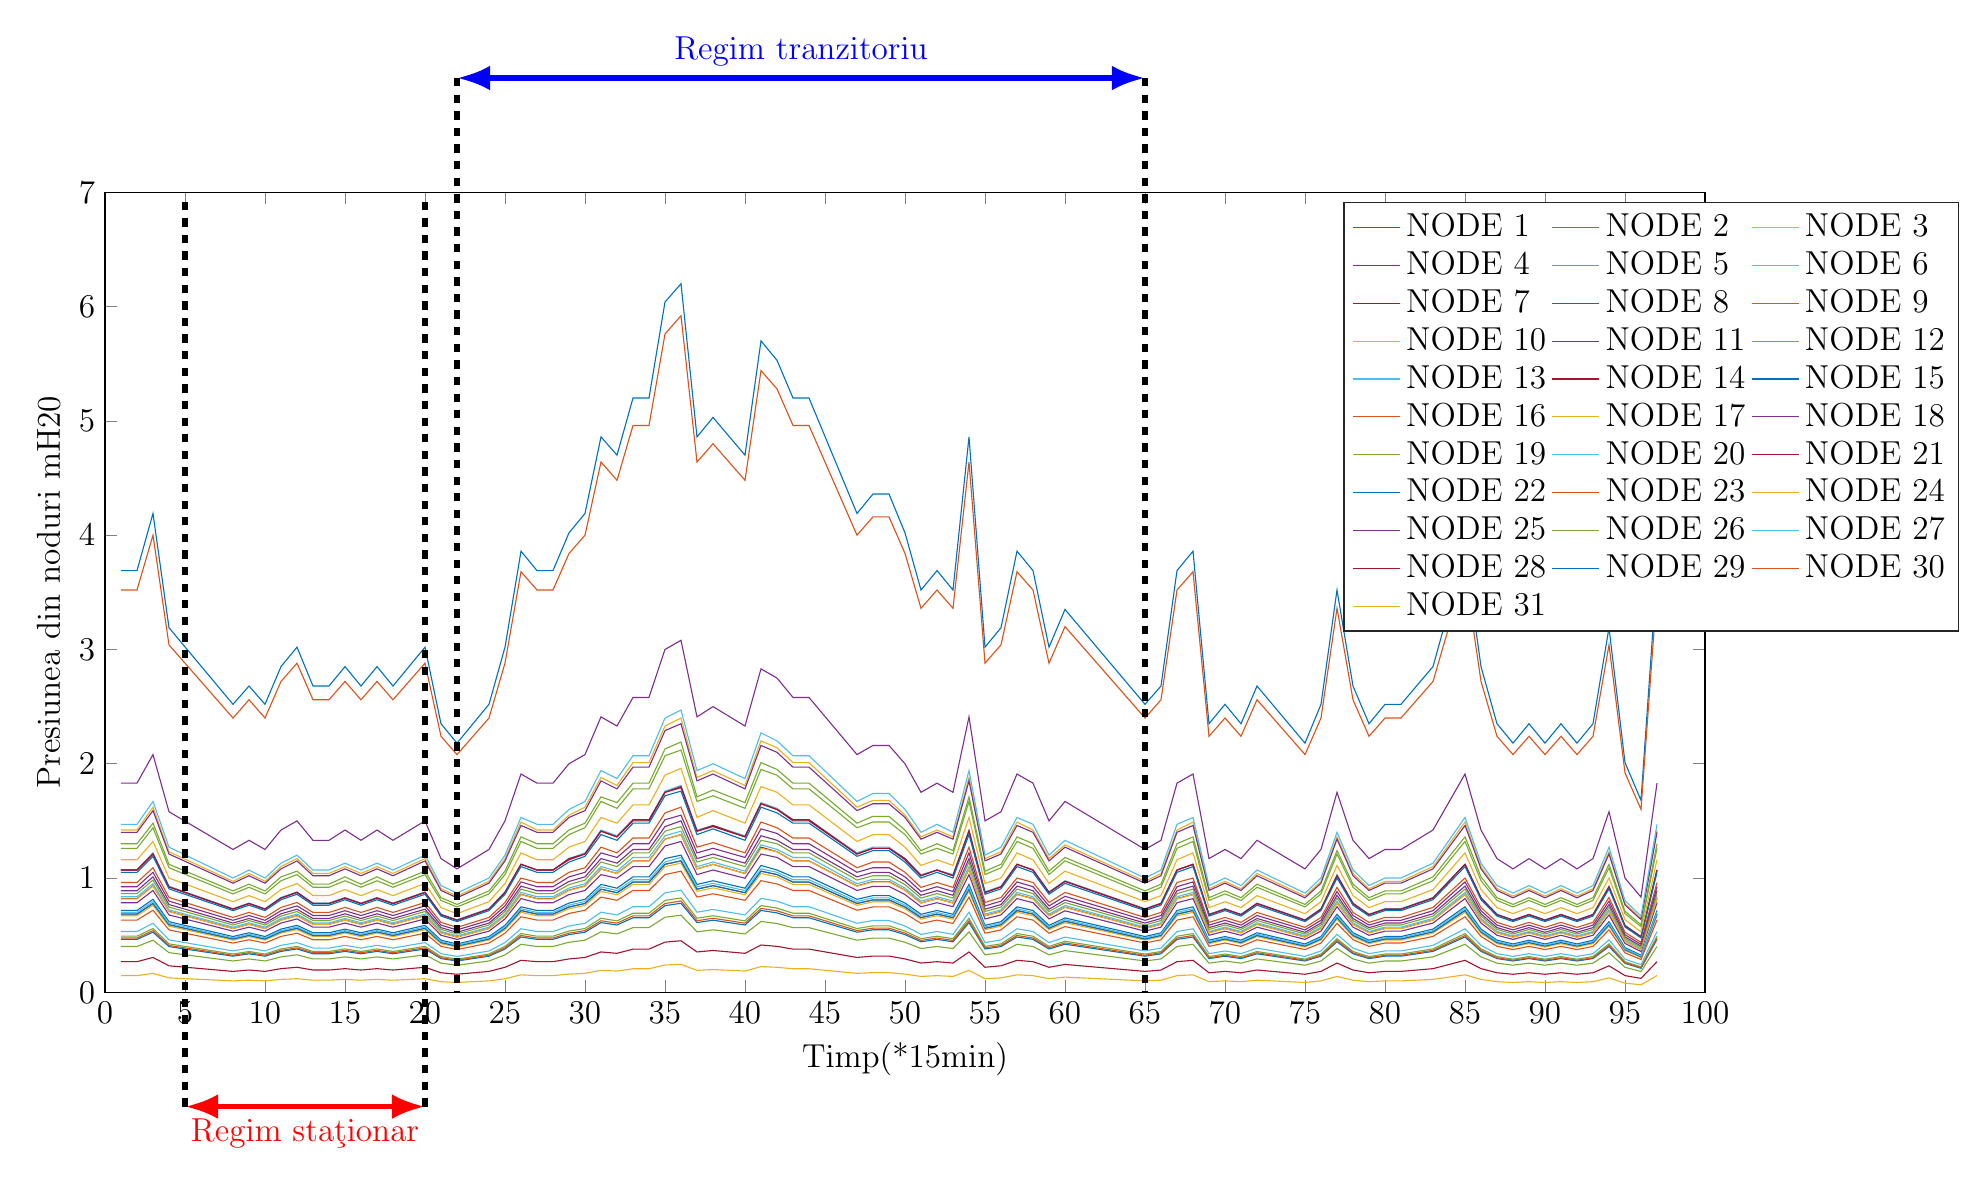  % This file was created by matlab2tikz.
%
%The latest updates can be retrieved from
%  http://www.mathworks.com/matlabcentral/fileexchange/22022-matlab2tikz-matlab2tikz
%where you can also make suggestions and rate matlab2tikz.
%
\definecolor{mycolor1}{rgb}{0.0,0.447,0.741}%
\definecolor{mycolor2}{rgb}{0.85,0.325,0.098}%
\definecolor{mycolor3}{rgb}{0.929,0.694,0.125}%
\definecolor{mycolor4}{rgb}{0.494,0.184,0.556}%
\definecolor{mycolor5}{rgb}{0.466,0.674,0.188}%
\definecolor{mycolor6}{rgb}{0.301,0.745,0.933}%
\definecolor{mycolor7}{rgb}{0.635,0.078,0.184}%
%

\begin{axis}[%
width=8in,
height=4in,
at={(1.85in,0.746in)},
scale only axis,
xmin=0,
xmax=100,
xlabel style={font=\large},
xlabel={Timp(*15min)},
xtick style={font=\large},
ymin=0,
ymax=7,
ylabel style={font=\large},
ylabel={Presiunea din noduri mH20},
ytick style={font=\large},
% xtick = {0,0.25,...,100},
% xticklabel style={/pgf/number format/.cd,frac,frac TeX=\frac,frac denom=4},
axis background/.style={fill=white},
title style={font=\bfseries},
legend style={at={(0.774,0.451)}, anchor=south west, legend cell align=left, align=left, draw=white!15!black},
legend columns = 3,
font = \large,
clip = false
]
\addplot [color=mycolor1]
  table[row sep=crcr]{%
1	3.69\\
2	3.69\\
3	4.19\\
4	3.19\\
8	2.52\\
9	2.68\\
10	2.52\\
11	2.85\\
12	3.02\\
13	2.68\\
14	2.68\\
15	2.85\\
16	2.68\\
17	2.85\\
18	2.68\\
20	3.02\\
21	2.35\\
22	2.18\\
24	2.52\\
25	3.02\\
26	3.86\\
27	3.69\\
28	3.69\\
29	4.02\\
30	4.19\\
31	4.86\\
32	4.7\\
33	5.2\\
34	5.2\\
35	6.04\\
36	6.2\\
37	4.86\\
38	5.03\\
40	4.7\\
41	5.7\\
42	5.53\\
43	5.2\\
44	5.2\\
47	4.19\\
48	4.36\\
49	4.36\\
50	4.02\\
51	3.52\\
52	3.69\\
53	3.52\\
54	4.86\\
55	3.02\\
56	3.19\\
57	3.86\\
58	3.69\\
59	3.02\\
60	3.35\\
65	2.52\\
66	2.68\\
67	3.69\\
68	3.86\\
69	2.35\\
70	2.52\\
71	2.35\\
72	2.68\\
75	2.18\\
76	2.52\\
77	3.52\\
78	2.68\\
79	2.35\\
80	2.52\\
81	2.52\\
83	2.85\\
85	3.86\\
86	2.85\\
87	2.35\\
88	2.18\\
89	2.35\\
90	2.18\\
91	2.35\\
92	2.18\\
93	2.35\\
94	3.19\\
95	2.01\\
96	1.68\\
97	3.69\\
};
\addlegendentry{NODE 1}

\addplot [color=mycolor2]
  table[row sep=crcr]{%
1	3.52\\
2	3.52\\
3	4\\
4	3.04\\
8	2.4\\
9	2.56\\
10	2.4\\
11	2.72\\
12	2.88\\
13	2.56\\
14	2.56\\
15	2.72\\
16	2.56\\
17	2.72\\
18	2.56\\
20	2.88\\
21	2.24\\
22	2.08\\
24	2.4\\
25	2.88\\
26	3.68\\
27	3.52\\
28	3.52\\
29	3.84\\
30	4\\
31	4.64\\
32	4.48\\
33	4.96\\
34	4.96\\
35	5.76\\
36	5.92\\
37	4.64\\
38	4.8\\
40	4.48\\
41	5.44\\
42	5.28\\
43	4.96\\
44	4.96\\
47	4\\
48	4.16\\
49	4.16\\
50	3.84\\
51	3.36\\
52	3.52\\
53	3.36\\
54	4.64\\
55	2.88\\
56	3.04\\
57	3.68\\
58	3.52\\
59	2.88\\
60	3.2\\
65	2.4\\
66	2.56\\
67	3.52\\
68	3.68\\
69	2.24\\
70	2.4\\
71	2.24\\
72	2.56\\
75	2.08\\
76	2.4\\
77	3.36\\
78	2.56\\
79	2.24\\
80	2.4\\
81	2.4\\
83	2.72\\
85	3.68\\
86	2.72\\
87	2.24\\
88	2.08\\
89	2.24\\
90	2.08\\
91	2.24\\
92	2.08\\
93	2.24\\
94	3.04\\
95	1.92\\
96	1.6\\
97	3.52\\
};
\addlegendentry{NODE 2}

\addplot [color=mycolor3]
  table[row sep=crcr]{%
1	1.42\\
2	1.42\\
3	1.62\\
4	1.23\\
8	0.971\\
9	1.04\\
10	0.971\\
11	1.1\\
12	1.17\\
13	1.04\\
14	1.04\\
15	1.1\\
16	1.04\\
17	1.1\\
18	1.04\\
20	1.17\\
21	0.906\\
22	0.842\\
24	0.971\\
25	1.17\\
26	1.49\\
27	1.42\\
28	1.42\\
29	1.55\\
30	1.62\\
31	1.88\\
32	1.81\\
33	2.01\\
34	2.01\\
35	2.33\\
36	2.4\\
37	1.88\\
38	1.94\\
40	1.81\\
41	2.2\\
42	2.14\\
43	2.01\\
44	2.01\\
47	1.62\\
48	1.68\\
49	1.68\\
50	1.55\\
51	1.36\\
52	1.42\\
53	1.36\\
54	1.88\\
55	1.17\\
56	1.23\\
57	1.49\\
58	1.42\\
59	1.17\\
60	1.29\\
65	0.971\\
66	1.04\\
67	1.42\\
68	1.49\\
69	0.906\\
70	0.971\\
71	0.906\\
72	1.04\\
75	0.842\\
76	0.971\\
77	1.36\\
78	1.04\\
79	0.906\\
80	0.971\\
81	0.971\\
83	1.1\\
85	1.49\\
86	1.1\\
87	0.906\\
88	0.842\\
89	0.906\\
90	0.842\\
91	0.906\\
92	0.842\\
93	0.906\\
94	1.23\\
95	0.777\\
96	0.647\\
97	1.42\\
};
\addlegendentry{NODE 3}

\addplot [color=mycolor4]
  table[row sep=crcr]{%
1	1.4\\
2	1.4\\
3	1.59\\
4	1.21\\
8	0.955\\
9	1.02\\
10	0.955\\
11	1.08\\
12	1.15\\
13	1.02\\
14	1.02\\
15	1.08\\
16	1.02\\
17	1.08\\
18	1.02\\
20	1.15\\
21	0.891\\
22	0.827\\
24	0.955\\
25	1.15\\
26	1.46\\
27	1.4\\
28	1.4\\
29	1.53\\
30	1.59\\
31	1.85\\
32	1.78\\
33	1.97\\
34	1.97\\
35	2.29\\
36	2.35\\
37	1.85\\
38	1.91\\
40	1.78\\
41	2.16\\
42	2.1\\
43	1.97\\
44	1.97\\
47	1.59\\
48	1.65\\
49	1.65\\
50	1.53\\
51	1.34\\
52	1.4\\
53	1.34\\
54	1.85\\
55	1.15\\
56	1.21\\
57	1.46\\
58	1.4\\
59	1.15\\
60	1.27\\
65	0.955\\
66	1.02\\
67	1.4\\
68	1.46\\
69	0.891\\
70	0.955\\
71	0.891\\
72	1.02\\
75	0.827\\
76	0.955\\
77	1.34\\
78	1.02\\
79	0.891\\
80	0.955\\
81	0.955\\
83	1.08\\
85	1.46\\
86	1.08\\
87	0.891\\
88	0.827\\
89	0.891\\
90	0.827\\
91	0.891\\
92	0.827\\
93	0.891\\
94	1.21\\
95	0.764\\
96	0.636\\
97	1.4\\
};
\addlegendentry{NODE 4}

\addplot [color=mycolor5]
  table[row sep=crcr]{%
1	1.26\\
2	1.26\\
3	1.44\\
4	1.09\\
8	0.861\\
9	0.919\\
10	0.861\\
11	0.976\\
12	1.03\\
13	0.919\\
14	0.919\\
15	0.976\\
16	0.919\\
17	0.976\\
18	0.919\\
20	1.03\\
21	0.804\\
22	0.747\\
24	0.861\\
25	1.03\\
26	1.32\\
27	1.26\\
28	1.26\\
29	1.38\\
30	1.44\\
31	1.67\\
32	1.61\\
33	1.78\\
34	1.78\\
35	2.07\\
36	2.12\\
37	1.67\\
38	1.72\\
40	1.61\\
41	1.95\\
42	1.9\\
43	1.78\\
44	1.78\\
47	1.44\\
48	1.49\\
49	1.49\\
50	1.38\\
51	1.21\\
52	1.26\\
53	1.21\\
54	1.67\\
55	1.03\\
56	1.09\\
57	1.32\\
58	1.26\\
59	1.03\\
60	1.15\\
65	0.861\\
66	0.919\\
67	1.26\\
68	1.32\\
69	0.804\\
70	0.861\\
71	0.804\\
72	0.919\\
75	0.747\\
76	0.861\\
77	1.21\\
78	0.919\\
79	0.804\\
80	0.861\\
81	0.861\\
83	0.976\\
85	1.32\\
86	0.976\\
87	0.804\\
88	0.747\\
89	0.804\\
90	0.747\\
91	0.804\\
92	0.747\\
93	0.804\\
94	1.09\\
95	0.689\\
96	0.574\\
97	1.26\\
};
\addlegendentry{NODE 5}

\addplot [color=mycolor6]
  table[row sep=crcr]{%
1	1.07\\
2	1.07\\
3	1.22\\
4	0.928\\
8	0.732\\
9	0.781\\
10	0.732\\
11	0.83\\
12	0.879\\
13	0.781\\
14	0.781\\
15	0.83\\
16	0.781\\
17	0.83\\
18	0.781\\
20	0.879\\
21	0.683\\
22	0.635\\
24	0.732\\
25	0.879\\
26	1.12\\
27	1.07\\
28	1.07\\
29	1.17\\
30	1.22\\
31	1.42\\
32	1.37\\
33	1.51\\
34	1.51\\
35	1.76\\
36	1.81\\
37	1.42\\
38	1.46\\
40	1.37\\
41	1.66\\
42	1.61\\
43	1.51\\
44	1.51\\
47	1.22\\
48	1.27\\
49	1.27\\
50	1.17\\
51	1.03\\
52	1.07\\
53	1.03\\
54	1.42\\
55	0.879\\
56	0.928\\
57	1.12\\
58	1.07\\
59	0.879\\
60	0.976\\
65	0.732\\
66	0.781\\
67	1.07\\
68	1.12\\
69	0.683\\
70	0.732\\
71	0.683\\
72	0.781\\
75	0.635\\
76	0.732\\
77	1.03\\
78	0.781\\
79	0.683\\
80	0.732\\
81	0.732\\
83	0.83\\
85	1.12\\
86	0.83\\
87	0.683\\
88	0.635\\
89	0.683\\
90	0.635\\
91	0.683\\
92	0.635\\
93	0.683\\
94	0.928\\
95	0.586\\
96	0.488\\
97	1.07\\
};
\addlegendentry{NODE 6}

\addplot [color=mycolor7]
  table[row sep=crcr]{%
1	0.82\\
2	0.82\\
3	0.931\\
4	0.708\\
8	0.559\\
9	0.596\\
10	0.559\\
11	0.633\\
12	0.671\\
13	0.596\\
14	0.596\\
15	0.633\\
16	0.596\\
17	0.633\\
18	0.596\\
20	0.671\\
21	0.522\\
22	0.484\\
24	0.559\\
25	0.671\\
26	0.857\\
27	0.82\\
28	0.82\\
29	0.894\\
30	0.931\\
31	1.08\\
32	1.04\\
33	1.15\\
34	1.15\\
35	1.34\\
36	1.38\\
37	1.08\\
38	1.12\\
40	1.04\\
41	1.27\\
42	1.23\\
43	1.15\\
44	1.15\\
47	0.931\\
48	0.969\\
49	0.969\\
50	0.894\\
51	0.782\\
52	0.82\\
53	0.782\\
54	1.08\\
55	0.671\\
56	0.708\\
57	0.857\\
58	0.82\\
59	0.671\\
60	0.745\\
65	0.559\\
66	0.596\\
67	0.82\\
68	0.857\\
69	0.522\\
70	0.559\\
71	0.522\\
72	0.596\\
75	0.484\\
76	0.559\\
77	0.782\\
78	0.596\\
79	0.522\\
80	0.559\\
81	0.559\\
83	0.633\\
85	0.857\\
86	0.633\\
87	0.522\\
88	0.484\\
89	0.522\\
90	0.484\\
91	0.522\\
92	0.484\\
93	0.522\\
94	0.708\\
95	0.447\\
96	0.373\\
97	0.82\\
};
\addlegendentry{NODE 7}

\addplot [color=mycolor1]
  table[row sep=crcr]{%
1	0.716\\
2	0.716\\
3	0.814\\
4	0.618\\
8	0.488\\
9	0.521\\
10	0.488\\
11	0.553\\
12	0.586\\
13	0.521\\
14	0.521\\
15	0.553\\
16	0.521\\
17	0.553\\
18	0.521\\
20	0.586\\
21	0.456\\
22	0.423\\
24	0.488\\
25	0.586\\
26	0.748\\
27	0.716\\
28	0.716\\
29	0.781\\
30	0.814\\
31	0.944\\
32	0.911\\
33	1.01\\
34	1.01\\
35	1.17\\
36	1.2\\
37	0.944\\
38	0.976\\
40	0.911\\
41	1.11\\
42	1.07\\
43	1.01\\
44	1.01\\
47	0.814\\
48	0.846\\
49	0.846\\
50	0.781\\
51	0.683\\
52	0.716\\
53	0.683\\
54	0.944\\
55	0.586\\
56	0.618\\
57	0.748\\
58	0.716\\
59	0.586\\
60	0.651\\
65	0.488\\
66	0.521\\
67	0.716\\
68	0.748\\
69	0.456\\
70	0.488\\
71	0.456\\
72	0.521\\
75	0.423\\
76	0.488\\
77	0.683\\
78	0.521\\
79	0.456\\
80	0.488\\
81	0.488\\
83	0.553\\
85	0.748\\
86	0.553\\
87	0.456\\
88	0.423\\
89	0.456\\
90	0.423\\
91	0.456\\
92	0.423\\
93	0.456\\
94	0.618\\
95	0.391\\
96	0.325\\
97	0.716\\
};
\addlegendentry{NODE 8}

\addplot [color=mycolor2]
  table[row sep=crcr]{%
1	0.685\\
2	0.685\\
3	0.778\\
4	0.591\\
8	0.467\\
9	0.498\\
10	0.467\\
11	0.529\\
12	0.56\\
13	0.498\\
14	0.498\\
15	0.529\\
16	0.498\\
17	0.529\\
18	0.498\\
20	0.56\\
21	0.436\\
22	0.405\\
24	0.467\\
25	0.56\\
26	0.716\\
27	0.685\\
28	0.685\\
29	0.747\\
30	0.778\\
31	0.903\\
32	0.872\\
33	0.965\\
34	0.965\\
35	1.12\\
36	1.15\\
37	0.903\\
38	0.934\\
40	0.872\\
41	1.06\\
42	1.03\\
43	0.965\\
44	0.965\\
47	0.778\\
48	0.809\\
49	0.809\\
50	0.747\\
51	0.654\\
52	0.685\\
53	0.654\\
54	0.903\\
55	0.56\\
56	0.591\\
57	0.716\\
58	0.685\\
59	0.56\\
60	0.623\\
65	0.467\\
66	0.498\\
67	0.685\\
68	0.716\\
69	0.436\\
70	0.467\\
71	0.436\\
72	0.498\\
75	0.405\\
76	0.467\\
77	0.654\\
78	0.498\\
79	0.436\\
80	0.467\\
81	0.467\\
83	0.529\\
85	0.716\\
86	0.529\\
87	0.436\\
88	0.405\\
89	0.436\\
90	0.405\\
91	0.436\\
92	0.405\\
93	0.436\\
94	0.591\\
95	0.374\\
96	0.311\\
97	0.685\\
};
\addlegendentry{NODE 9}

\addplot [color=mycolor3]
  table[row sep=crcr]{%
1	0.67\\
2	0.67\\
3	0.761\\
4	0.579\\
8	0.457\\
9	0.487\\
10	0.457\\
11	0.518\\
12	0.548\\
13	0.487\\
14	0.487\\
15	0.518\\
16	0.487\\
17	0.518\\
18	0.487\\
20	0.548\\
21	0.426\\
22	0.396\\
24	0.457\\
25	0.548\\
26	0.7\\
27	0.67\\
28	0.67\\
29	0.731\\
30	0.761\\
31	0.883\\
32	0.853\\
33	0.944\\
34	0.944\\
35	1.1\\
36	1.13\\
37	0.883\\
38	0.914\\
40	0.853\\
41	1.04\\
42	1.01\\
43	0.944\\
44	0.944\\
47	0.761\\
48	0.792\\
49	0.792\\
50	0.731\\
51	0.64\\
52	0.67\\
53	0.64\\
54	0.883\\
55	0.548\\
56	0.579\\
57	0.7\\
58	0.67\\
59	0.548\\
60	0.609\\
65	0.457\\
66	0.487\\
67	0.67\\
68	0.7\\
69	0.426\\
70	0.457\\
71	0.426\\
72	0.487\\
75	0.396\\
76	0.457\\
77	0.64\\
78	0.487\\
79	0.426\\
80	0.457\\
81	0.457\\
83	0.518\\
85	0.7\\
86	0.518\\
87	0.426\\
88	0.396\\
89	0.426\\
90	0.396\\
91	0.426\\
92	0.396\\
93	0.426\\
94	0.579\\
95	0.365\\
96	0.305\\
97	0.67\\
};
\addlegendentry{NODE 10}

\addplot [color=mycolor4]
  table[row sep=crcr]{%
1	0.784\\
2	0.784\\
3	0.891\\
4	0.677\\
8	0.535\\
9	0.57\\
10	0.535\\
11	0.606\\
12	0.642\\
13	0.57\\
14	0.57\\
15	0.606\\
16	0.57\\
17	0.606\\
18	0.57\\
20	0.642\\
21	0.499\\
22	0.463\\
24	0.535\\
25	0.642\\
26	0.82\\
27	0.784\\
28	0.784\\
29	0.855\\
30	0.891\\
31	1.03\\
32	0.998\\
33	1.1\\
34	1.1\\
35	1.28\\
36	1.32\\
37	1.03\\
38	1.07\\
40	0.998\\
41	1.21\\
42	1.18\\
43	1.1\\
44	1.1\\
47	0.891\\
48	0.927\\
49	0.927\\
50	0.855\\
51	0.749\\
52	0.784\\
53	0.749\\
54	1.03\\
55	0.642\\
56	0.677\\
57	0.82\\
58	0.784\\
59	0.642\\
60	0.713\\
65	0.535\\
66	0.57\\
67	0.784\\
68	0.82\\
69	0.499\\
70	0.535\\
71	0.499\\
72	0.57\\
75	0.463\\
76	0.535\\
77	0.749\\
78	0.57\\
79	0.499\\
80	0.535\\
81	0.535\\
83	0.606\\
85	0.82\\
86	0.606\\
87	0.499\\
88	0.463\\
89	0.499\\
90	0.463\\
91	0.499\\
92	0.463\\
93	0.499\\
94	0.677\\
95	0.428\\
96	0.356\\
97	0.784\\
};
\addlegendentry{NODE 11}

\addplot [color=mycolor5]
  table[row sep=crcr]{%
1	0.491\\
2	0.491\\
3	0.558\\
4	0.424\\
8	0.335\\
9	0.357\\
10	0.335\\
11	0.38\\
12	0.402\\
13	0.357\\
14	0.357\\
15	0.38\\
16	0.357\\
17	0.38\\
18	0.357\\
20	0.402\\
21	0.313\\
22	0.29\\
24	0.335\\
25	0.402\\
26	0.514\\
27	0.491\\
28	0.491\\
29	0.536\\
30	0.558\\
31	0.648\\
32	0.625\\
33	0.692\\
34	0.692\\
35	0.804\\
36	0.826\\
37	0.648\\
38	0.67\\
40	0.625\\
41	0.759\\
42	0.737\\
43	0.692\\
44	0.692\\
47	0.558\\
48	0.581\\
49	0.581\\
50	0.536\\
51	0.469\\
52	0.491\\
53	0.469\\
54	0.648\\
55	0.402\\
56	0.424\\
57	0.514\\
58	0.491\\
59	0.402\\
60	0.447\\
65	0.335\\
66	0.357\\
67	0.491\\
68	0.514\\
69	0.313\\
70	0.335\\
71	0.313\\
72	0.357\\
75	0.29\\
76	0.335\\
77	0.469\\
78	0.357\\
79	0.313\\
80	0.335\\
81	0.335\\
83	0.38\\
85	0.514\\
86	0.38\\
87	0.313\\
88	0.29\\
89	0.313\\
90	0.29\\
91	0.313\\
92	0.29\\
93	0.313\\
94	0.424\\
95	0.268\\
96	0.223\\
97	0.491\\
};
\addlegendentry{NODE 12}

\addplot [color=mycolor6]
  table[row sep=crcr]{%
1	0.836\\
2	0.836\\
3	0.95\\
4	0.722\\
8	0.57\\
9	0.608\\
10	0.57\\
11	0.646\\
12	0.684\\
13	0.608\\
14	0.608\\
15	0.646\\
16	0.608\\
17	0.646\\
18	0.608\\
20	0.684\\
21	0.532\\
22	0.494\\
24	0.57\\
25	0.684\\
26	0.874\\
27	0.836\\
28	0.836\\
29	0.912\\
30	0.95\\
31	1.1\\
32	1.06\\
33	1.18\\
34	1.18\\
35	1.37\\
36	1.41\\
37	1.1\\
38	1.14\\
40	1.06\\
41	1.29\\
42	1.25\\
43	1.18\\
44	1.18\\
47	0.95\\
48	0.988\\
49	0.988\\
50	0.912\\
51	0.798\\
52	0.836\\
53	0.798\\
54	1.1\\
55	0.684\\
56	0.722\\
57	0.874\\
58	0.836\\
59	0.684\\
60	0.76\\
65	0.57\\
66	0.608\\
67	0.836\\
68	0.874\\
69	0.532\\
70	0.57\\
71	0.532\\
72	0.608\\
75	0.494\\
76	0.57\\
77	0.798\\
78	0.608\\
79	0.532\\
80	0.57\\
81	0.57\\
83	0.646\\
85	0.874\\
86	0.646\\
87	0.532\\
88	0.494\\
89	0.532\\
90	0.494\\
91	0.532\\
92	0.494\\
93	0.532\\
94	0.722\\
95	0.456\\
96	0.38\\
97	0.836\\
};
\addlegendentry{NODE 13}

\addplot [color=mycolor7]
  table[row sep=crcr]{%
1	1.07\\
2	1.07\\
3	1.21\\
4	0.923\\
8	0.728\\
9	0.777\\
10	0.728\\
11	0.825\\
12	0.874\\
13	0.777\\
14	0.777\\
15	0.825\\
16	0.777\\
17	0.825\\
18	0.777\\
20	0.874\\
21	0.68\\
22	0.631\\
24	0.728\\
25	0.874\\
26	1.12\\
27	1.07\\
28	1.07\\
29	1.17\\
30	1.21\\
31	1.41\\
32	1.36\\
33	1.51\\
34	1.51\\
35	1.75\\
36	1.8\\
37	1.41\\
38	1.46\\
40	1.36\\
41	1.65\\
42	1.6\\
43	1.51\\
44	1.51\\
47	1.21\\
48	1.26\\
49	1.26\\
50	1.17\\
51	1.02\\
52	1.07\\
53	1.02\\
54	1.41\\
55	0.874\\
56	0.923\\
57	1.12\\
58	1.07\\
59	0.874\\
60	0.971\\
65	0.728\\
66	0.777\\
67	1.07\\
68	1.12\\
69	0.68\\
70	0.728\\
71	0.68\\
72	0.777\\
75	0.631\\
76	0.728\\
77	1.02\\
78	0.777\\
79	0.68\\
80	0.728\\
81	0.728\\
83	0.825\\
85	1.12\\
86	0.825\\
87	0.68\\
88	0.631\\
89	0.68\\
90	0.631\\
91	0.68\\
92	0.631\\
93	0.68\\
94	0.923\\
95	0.583\\
96	0.486\\
97	1.07\\
};
\addlegendentry{NODE 14}

\addplot [color=mycolor1]
  table[row sep=crcr]{%
1	0.463\\
2	0.463\\
3	0.526\\
4	0.4\\
8	0.316\\
9	0.337\\
10	0.316\\
11	0.358\\
12	0.379\\
13	0.337\\
14	0.337\\
15	0.358\\
16	0.337\\
17	0.358\\
18	0.337\\
20	0.379\\
21	0.295\\
22	0.274\\
24	0.316\\
25	0.379\\
26	0.484\\
27	0.463\\
28	0.463\\
29	0.505\\
30	0.526\\
31	0.61\\
32	0.589\\
33	0.652\\
34	0.652\\
35	0.758\\
36	0.779\\
37	0.61\\
38	0.631\\
40	0.589\\
41	0.716\\
42	0.695\\
43	0.652\\
44	0.652\\
47	0.526\\
48	0.547\\
49	0.547\\
50	0.505\\
51	0.442\\
52	0.463\\
53	0.442\\
54	0.61\\
55	0.379\\
56	0.4\\
57	0.484\\
58	0.463\\
59	0.379\\
60	0.421\\
65	0.316\\
66	0.337\\
67	0.463\\
68	0.484\\
69	0.295\\
70	0.316\\
71	0.295\\
72	0.337\\
75	0.274\\
76	0.316\\
77	0.442\\
78	0.337\\
79	0.295\\
80	0.316\\
81	0.316\\
83	0.358\\
85	0.484\\
86	0.358\\
87	0.295\\
88	0.274\\
89	0.295\\
90	0.274\\
91	0.295\\
92	0.274\\
93	0.295\\
94	0.4\\
95	0.253\\
96	0.21\\
97	0.463\\
};
\addlegendentry{NODE 15}

\addplot [color=mycolor2]
  table[row sep=crcr]{%
1	0.475\\
2	0.475\\
3	0.54\\
4	0.41\\
8	0.324\\
9	0.346\\
10	0.324\\
11	0.367\\
12	0.389\\
13	0.346\\
14	0.346\\
15	0.367\\
16	0.346\\
17	0.367\\
18	0.346\\
20	0.389\\
21	0.302\\
22	0.281\\
24	0.324\\
25	0.389\\
26	0.497\\
27	0.475\\
28	0.475\\
29	0.518\\
30	0.54\\
31	0.626\\
32	0.605\\
33	0.669\\
34	0.669\\
35	0.777\\
36	0.799\\
37	0.626\\
38	0.648\\
40	0.605\\
41	0.734\\
42	0.713\\
43	0.669\\
44	0.669\\
47	0.54\\
48	0.561\\
49	0.561\\
50	0.518\\
51	0.454\\
52	0.475\\
53	0.454\\
54	0.626\\
55	0.389\\
56	0.41\\
57	0.497\\
58	0.475\\
59	0.389\\
60	0.432\\
65	0.324\\
66	0.346\\
67	0.475\\
68	0.497\\
69	0.302\\
70	0.324\\
71	0.302\\
72	0.346\\
75	0.281\\
76	0.324\\
77	0.454\\
78	0.346\\
79	0.302\\
80	0.324\\
81	0.324\\
83	0.367\\
85	0.497\\
86	0.367\\
87	0.302\\
88	0.281\\
89	0.302\\
90	0.281\\
91	0.302\\
92	0.281\\
93	0.302\\
94	0.41\\
95	0.259\\
96	0.216\\
97	0.475\\
};
\addlegendentry{NODE 16}

\addplot [color=mycolor3]
  table[row sep=crcr]{%
1	0.818\\
2	0.818\\
3	0.929\\
4	0.706\\
8	0.558\\
9	0.595\\
10	0.558\\
11	0.632\\
12	0.669\\
13	0.595\\
14	0.595\\
15	0.632\\
16	0.595\\
17	0.632\\
18	0.595\\
20	0.669\\
21	0.52\\
22	0.483\\
24	0.558\\
25	0.669\\
26	0.855\\
27	0.818\\
28	0.818\\
29	0.892\\
30	0.929\\
31	1.08\\
32	1.04\\
33	1.15\\
34	1.15\\
35	1.34\\
36	1.38\\
37	1.08\\
38	1.12\\
40	1.04\\
41	1.26\\
42	1.23\\
43	1.15\\
44	1.15\\
47	0.929\\
48	0.966\\
49	0.966\\
50	0.892\\
51	0.781\\
52	0.818\\
53	0.781\\
54	1.08\\
55	0.669\\
56	0.706\\
57	0.855\\
58	0.818\\
59	0.669\\
60	0.743\\
65	0.558\\
66	0.595\\
67	0.818\\
68	0.855\\
69	0.52\\
70	0.558\\
71	0.52\\
72	0.595\\
75	0.483\\
76	0.558\\
77	0.781\\
78	0.595\\
79	0.52\\
80	0.558\\
81	0.558\\
83	0.632\\
85	0.855\\
86	0.632\\
87	0.52\\
88	0.483\\
89	0.52\\
90	0.483\\
91	0.52\\
92	0.483\\
93	0.52\\
94	0.706\\
95	0.446\\
96	0.372\\
97	0.818\\
};
\addlegendentry{NODE 17}

\addplot [color=mycolor4]
  table[row sep=crcr]{%
1	1.83\\
2	1.83\\
3	2.08\\
4	1.58\\
8	1.25\\
9	1.33\\
10	1.25\\
11	1.42\\
12	1.5\\
13	1.33\\
14	1.33\\
15	1.42\\
16	1.33\\
17	1.42\\
18	1.33\\
20	1.5\\
21	1.17\\
22	1.08\\
24	1.25\\
25	1.5\\
26	1.91\\
27	1.83\\
28	1.83\\
29	2\\
30	2.08\\
31	2.41\\
32	2.33\\
33	2.58\\
34	2.58\\
35	3\\
36	3.08\\
37	2.41\\
38	2.5\\
40	2.33\\
41	2.83\\
42	2.75\\
43	2.58\\
44	2.58\\
47	2.08\\
48	2.16\\
49	2.16\\
50	2\\
51	1.75\\
52	1.83\\
53	1.75\\
54	2.41\\
55	1.5\\
56	1.58\\
57	1.91\\
58	1.83\\
59	1.5\\
60	1.67\\
65	1.25\\
66	1.33\\
67	1.83\\
68	1.91\\
69	1.17\\
70	1.25\\
71	1.17\\
72	1.33\\
75	1.08\\
76	1.25\\
77	1.75\\
78	1.33\\
79	1.17\\
80	1.25\\
81	1.25\\
83	1.42\\
85	1.91\\
86	1.42\\
87	1.17\\
88	1.08\\
89	1.17\\
90	1.08\\
91	1.17\\
92	1.08\\
93	1.17\\
94	1.58\\
95	0.999\\
96	0.833\\
97	1.83\\
};
\addlegendentry{NODE 18}

\addplot [color=mycolor5]
  table[row sep=crcr]{%
1	1.3\\
2	1.3\\
3	1.48\\
4	1.12\\
8	0.887\\
9	0.946\\
10	0.887\\
11	1.01\\
12	1.06\\
13	0.946\\
14	0.946\\
15	1.01\\
16	0.946\\
17	1.01\\
18	0.946\\
20	1.06\\
21	0.828\\
22	0.769\\
24	0.887\\
25	1.06\\
26	1.36\\
27	1.3\\
28	1.3\\
29	1.42\\
30	1.48\\
31	1.71\\
32	1.66\\
33	1.83\\
34	1.83\\
35	2.13\\
36	2.19\\
37	1.71\\
38	1.77\\
40	1.66\\
41	2.01\\
42	1.95\\
43	1.83\\
44	1.83\\
47	1.48\\
48	1.54\\
49	1.54\\
50	1.42\\
51	1.24\\
52	1.3\\
53	1.24\\
54	1.71\\
55	1.06\\
56	1.12\\
57	1.36\\
58	1.3\\
59	1.06\\
60	1.18\\
65	0.887\\
66	0.946\\
67	1.3\\
68	1.36\\
69	0.828\\
70	0.887\\
71	0.828\\
72	0.946\\
75	0.769\\
76	0.887\\
77	1.24\\
78	0.946\\
79	0.828\\
80	0.887\\
81	0.887\\
83	1.01\\
85	1.36\\
86	1.01\\
87	0.828\\
88	0.769\\
89	0.828\\
90	0.769\\
91	0.828\\
92	0.769\\
93	0.828\\
94	1.12\\
95	0.709\\
96	0.591\\
97	1.3\\
};
\addlegendentry{NODE 19}

\addplot [color=mycolor6]
  table[row sep=crcr]{%
1	1.47\\
2	1.47\\
3	1.67\\
4	1.27\\
8	1\\
9	1.07\\
10	1\\
11	1.13\\
12	1.2\\
13	1.07\\
14	1.07\\
15	1.13\\
16	1.07\\
17	1.13\\
18	1.07\\
20	1.2\\
21	0.934\\
22	0.868\\
24	1\\
25	1.2\\
26	1.53\\
27	1.47\\
28	1.47\\
29	1.6\\
30	1.67\\
31	1.94\\
32	1.87\\
33	2.07\\
34	2.07\\
35	2.4\\
36	2.47\\
37	1.94\\
38	2\\
40	1.87\\
41	2.27\\
42	2.2\\
43	2.07\\
44	2.07\\
47	1.67\\
48	1.74\\
49	1.74\\
50	1.6\\
51	1.4\\
52	1.47\\
53	1.4\\
54	1.94\\
55	1.2\\
56	1.27\\
57	1.53\\
58	1.47\\
59	1.2\\
60	1.33\\
65	1\\
66	1.07\\
67	1.47\\
68	1.53\\
69	0.934\\
70	1\\
71	0.934\\
72	1.07\\
75	0.868\\
76	1\\
77	1.4\\
78	1.07\\
79	0.934\\
80	1\\
81	1\\
83	1.13\\
85	1.53\\
86	1.13\\
87	0.934\\
88	0.868\\
89	0.934\\
90	0.868\\
91	0.934\\
92	0.868\\
93	0.934\\
94	1.27\\
95	0.801\\
96	0.667\\
97	1.47\\
};
\addlegendentry{NODE 20}

\addplot [color=mycolor7]
  table[row sep=crcr]{%
1	1.07\\
2	1.07\\
3	1.21\\
4	0.921\\
8	0.727\\
9	0.776\\
10	0.727\\
11	0.824\\
12	0.873\\
13	0.776\\
14	0.776\\
15	0.824\\
16	0.776\\
17	0.824\\
18	0.776\\
20	0.873\\
21	0.679\\
22	0.63\\
24	0.727\\
25	0.873\\
26	1.12\\
27	1.07\\
28	1.07\\
29	1.16\\
30	1.21\\
31	1.41\\
32	1.36\\
33	1.5\\
34	1.5\\
35	1.75\\
36	1.79\\
37	1.41\\
38	1.45\\
40	1.36\\
41	1.65\\
42	1.6\\
43	1.5\\
44	1.5\\
47	1.21\\
48	1.26\\
49	1.26\\
50	1.16\\
51	1.02\\
52	1.07\\
53	1.02\\
54	1.41\\
55	0.873\\
56	0.921\\
57	1.12\\
58	1.07\\
59	0.873\\
60	0.97\\
65	0.727\\
66	0.776\\
67	1.07\\
68	1.12\\
69	0.679\\
70	0.727\\
71	0.679\\
72	0.776\\
75	0.63\\
76	0.727\\
77	1.02\\
78	0.776\\
79	0.679\\
80	0.727\\
81	0.727\\
83	0.824\\
85	1.12\\
86	0.824\\
87	0.679\\
88	0.63\\
89	0.679\\
90	0.63\\
91	0.679\\
92	0.63\\
93	0.679\\
94	0.921\\
95	0.582\\
96	0.485\\
97	1.07\\
};
\addlegendentry{NODE 21}

\addplot [color=mycolor1]
  table[row sep=crcr]{%
1	1.05\\
2	1.05\\
3	1.19\\
4	0.905\\
8	0.715\\
9	0.762\\
10	0.715\\
11	0.81\\
12	0.858\\
13	0.762\\
14	0.762\\
15	0.81\\
16	0.762\\
17	0.81\\
18	0.762\\
20	0.858\\
21	0.667\\
22	0.619\\
24	0.715\\
25	0.858\\
26	1.1\\
27	1.05\\
28	1.05\\
29	1.14\\
30	1.19\\
31	1.38\\
32	1.33\\
33	1.48\\
34	1.48\\
35	1.72\\
36	1.76\\
37	1.38\\
38	1.43\\
40	1.33\\
41	1.62\\
42	1.57\\
43	1.48\\
44	1.48\\
47	1.19\\
48	1.24\\
49	1.24\\
50	1.14\\
51	1\\
52	1.05\\
53	1\\
54	1.38\\
55	0.858\\
56	0.905\\
57	1.1\\
58	1.05\\
59	0.858\\
60	0.953\\
65	0.715\\
66	0.762\\
67	1.05\\
68	1.1\\
69	0.667\\
70	0.715\\
71	0.667\\
72	0.762\\
75	0.619\\
76	0.715\\
77	1\\
78	0.762\\
79	0.667\\
80	0.715\\
81	0.715\\
83	0.81\\
85	1.1\\
86	0.81\\
87	0.667\\
88	0.619\\
89	0.667\\
90	0.619\\
91	0.667\\
92	0.619\\
93	0.667\\
94	0.905\\
95	0.572\\
96	0.476\\
97	1.05\\
};
\addlegendentry{NODE 22}

\addplot [color=mycolor2]
  table[row sep=crcr]{%
1	0.961\\
2	0.961\\
3	1.09\\
4	0.83\\
8	0.655\\
9	0.699\\
10	0.655\\
11	0.743\\
12	0.786\\
13	0.699\\
14	0.699\\
15	0.743\\
16	0.699\\
17	0.743\\
18	0.699\\
20	0.786\\
21	0.612\\
22	0.568\\
24	0.655\\
25	0.786\\
26	1\\
27	0.961\\
28	0.961\\
29	1.05\\
30	1.09\\
31	1.27\\
32	1.22\\
33	1.35\\
34	1.35\\
35	1.57\\
36	1.62\\
37	1.27\\
38	1.31\\
40	1.22\\
41	1.49\\
42	1.44\\
43	1.35\\
44	1.35\\
47	1.09\\
48	1.14\\
49	1.14\\
50	1.05\\
51	0.918\\
52	0.961\\
53	0.918\\
54	1.27\\
55	0.786\\
56	0.83\\
57	1\\
58	0.961\\
59	0.786\\
60	0.874\\
65	0.655\\
66	0.699\\
67	0.961\\
68	1\\
69	0.612\\
70	0.655\\
71	0.612\\
72	0.699\\
75	0.568\\
76	0.655\\
77	0.918\\
78	0.699\\
79	0.612\\
80	0.655\\
81	0.655\\
83	0.743\\
85	1\\
86	0.743\\
87	0.612\\
88	0.568\\
89	0.612\\
90	0.568\\
91	0.612\\
92	0.568\\
93	0.612\\
94	0.83\\
95	0.524\\
96	0.437\\
97	0.961\\
};
\addlegendentry{NODE 23}

\addplot [color=mycolor3]
  table[row sep=crcr]{%
1	1.16\\
2	1.16\\
3	1.32\\
4	1\\
8	0.793\\
9	0.846\\
10	0.793\\
11	0.899\\
12	0.952\\
13	0.846\\
14	0.846\\
15	0.899\\
16	0.846\\
17	0.899\\
18	0.846\\
20	0.952\\
21	0.741\\
22	0.688\\
24	0.793\\
25	0.952\\
26	1.22\\
27	1.16\\
28	1.16\\
29	1.27\\
30	1.32\\
31	1.53\\
32	1.48\\
33	1.64\\
34	1.64\\
35	1.9\\
36	1.96\\
37	1.53\\
38	1.59\\
40	1.48\\
41	1.8\\
42	1.75\\
43	1.64\\
44	1.64\\
47	1.32\\
48	1.38\\
49	1.38\\
50	1.27\\
51	1.11\\
52	1.16\\
53	1.11\\
54	1.53\\
55	0.952\\
56	1\\
57	1.22\\
58	1.16\\
59	0.952\\
60	1.06\\
65	0.793\\
66	0.846\\
67	1.16\\
68	1.22\\
69	0.741\\
70	0.793\\
71	0.741\\
72	0.846\\
75	0.688\\
76	0.793\\
77	1.11\\
78	0.846\\
79	0.741\\
80	0.793\\
81	0.793\\
83	0.899\\
85	1.22\\
86	0.899\\
87	0.741\\
88	0.688\\
89	0.741\\
90	0.688\\
91	0.741\\
92	0.688\\
93	0.741\\
94	1\\
95	0.635\\
96	0.529\\
97	1.16\\
};
\addlegendentry{NODE 24}

\addplot [color=mycolor4]
  table[row sep=crcr]{%
1	0.889\\
2	0.889\\
3	1.01\\
4	0.768\\
8	0.606\\
9	0.646\\
10	0.606\\
11	0.687\\
12	0.727\\
13	0.646\\
14	0.646\\
15	0.687\\
16	0.646\\
17	0.687\\
18	0.646\\
20	0.727\\
21	0.566\\
22	0.525\\
24	0.606\\
25	0.727\\
26	0.929\\
27	0.889\\
28	0.889\\
29	0.97\\
30	1.01\\
31	1.17\\
32	1.13\\
33	1.25\\
34	1.25\\
35	1.45\\
36	1.5\\
37	1.17\\
38	1.21\\
40	1.13\\
41	1.37\\
42	1.33\\
43	1.25\\
44	1.25\\
47	1.01\\
48	1.05\\
49	1.05\\
50	0.97\\
51	0.849\\
52	0.889\\
53	0.849\\
54	1.17\\
55	0.727\\
56	0.768\\
57	0.929\\
58	0.889\\
59	0.727\\
60	0.808\\
65	0.606\\
66	0.646\\
67	0.889\\
68	0.929\\
69	0.566\\
70	0.606\\
71	0.566\\
72	0.646\\
75	0.525\\
76	0.606\\
77	0.849\\
78	0.646\\
79	0.566\\
80	0.606\\
81	0.606\\
83	0.687\\
85	0.929\\
86	0.687\\
87	0.566\\
88	0.525\\
89	0.566\\
90	0.525\\
91	0.566\\
92	0.525\\
93	0.566\\
94	0.768\\
95	0.485\\
96	0.404\\
97	0.889\\
};
\addlegendentry{NODE 25}

\addplot [color=mycolor5]
  table[row sep=crcr]{%
1	0.864\\
2	0.864\\
3	0.982\\
4	0.746\\
8	0.589\\
9	0.628\\
10	0.589\\
11	0.667\\
12	0.707\\
13	0.628\\
14	0.628\\
15	0.667\\
16	0.628\\
17	0.667\\
18	0.628\\
20	0.707\\
21	0.55\\
22	0.51\\
24	0.589\\
25	0.707\\
26	0.903\\
27	0.864\\
28	0.864\\
29	0.942\\
30	0.982\\
31	1.14\\
32	1.1\\
33	1.22\\
34	1.22\\
35	1.41\\
36	1.45\\
37	1.14\\
38	1.18\\
40	1.1\\
41	1.33\\
42	1.3\\
43	1.22\\
44	1.22\\
47	0.982\\
48	1.02\\
49	1.02\\
50	0.942\\
51	0.825\\
52	0.864\\
53	0.825\\
54	1.14\\
55	0.707\\
56	0.746\\
57	0.903\\
58	0.864\\
59	0.707\\
60	0.785\\
65	0.589\\
66	0.628\\
67	0.864\\
68	0.903\\
69	0.55\\
70	0.589\\
71	0.55\\
72	0.628\\
75	0.51\\
76	0.589\\
77	0.825\\
78	0.628\\
79	0.55\\
80	0.589\\
81	0.589\\
83	0.667\\
85	0.903\\
86	0.667\\
87	0.55\\
88	0.51\\
89	0.55\\
90	0.51\\
91	0.55\\
92	0.51\\
93	0.55\\
94	0.746\\
95	0.471\\
96	0.393\\
97	0.864\\
};
\addlegendentry{NODE 26}

\addplot [color=mycolor6]
  table[row sep=crcr]{%
1	0.532\\
2	0.532\\
3	0.604\\
4	0.459\\
8	0.362\\
9	0.387\\
10	0.362\\
11	0.411\\
12	0.435\\
13	0.387\\
14	0.387\\
15	0.411\\
16	0.387\\
17	0.411\\
18	0.387\\
20	0.435\\
21	0.338\\
22	0.314\\
24	0.362\\
25	0.435\\
26	0.556\\
27	0.532\\
28	0.532\\
29	0.58\\
30	0.604\\
31	0.701\\
32	0.677\\
33	0.749\\
34	0.749\\
35	0.87\\
36	0.894\\
37	0.701\\
38	0.725\\
40	0.677\\
41	0.822\\
42	0.797\\
43	0.749\\
44	0.749\\
47	0.604\\
48	0.628\\
49	0.628\\
50	0.58\\
51	0.507\\
52	0.532\\
53	0.507\\
54	0.701\\
55	0.435\\
56	0.459\\
57	0.556\\
58	0.532\\
59	0.435\\
60	0.483\\
65	0.362\\
66	0.387\\
67	0.532\\
68	0.556\\
69	0.338\\
70	0.362\\
71	0.338\\
72	0.387\\
75	0.314\\
76	0.362\\
77	0.507\\
78	0.387\\
79	0.338\\
80	0.362\\
81	0.362\\
83	0.411\\
85	0.556\\
86	0.411\\
87	0.338\\
88	0.314\\
89	0.338\\
90	0.314\\
91	0.338\\
92	0.314\\
93	0.338\\
94	0.459\\
95	0.29\\
96	0.242\\
97	0.532\\
};
\addlegendentry{NODE 27}

\addplot [color=mycolor7]
  table[row sep=crcr]{%
1	0.268\\
2	0.268\\
3	0.305\\
4	0.232\\
8	0.183\\
9	0.195\\
10	0.183\\
11	0.207\\
12	0.219\\
13	0.195\\
14	0.195\\
15	0.207\\
16	0.195\\
17	0.207\\
18	0.195\\
20	0.219\\
21	0.171\\
22	0.158\\
24	0.183\\
25	0.219\\
26	0.28\\
27	0.268\\
28	0.268\\
29	0.292\\
30	0.305\\
31	0.353\\
32	0.341\\
33	0.378\\
34	0.378\\
35	0.439\\
36	0.451\\
37	0.353\\
38	0.366\\
40	0.341\\
41	0.414\\
42	0.402\\
43	0.378\\
44	0.378\\
47	0.305\\
48	0.317\\
49	0.317\\
50	0.292\\
51	0.256\\
52	0.268\\
53	0.256\\
54	0.353\\
55	0.219\\
56	0.232\\
57	0.28\\
58	0.268\\
59	0.219\\
60	0.244\\
65	0.183\\
66	0.195\\
67	0.268\\
68	0.28\\
69	0.171\\
70	0.183\\
71	0.171\\
72	0.195\\
75	0.158\\
76	0.183\\
77	0.256\\
78	0.195\\
79	0.171\\
80	0.183\\
81	0.183\\
83	0.207\\
85	0.28\\
86	0.207\\
87	0.171\\
88	0.158\\
89	0.171\\
90	0.158\\
91	0.171\\
92	0.158\\
93	0.171\\
94	0.232\\
95	0.146\\
96	0.122\\
97	0.268\\
};
\addlegendentry{NODE 28}

\addplot [color=mycolor1]
  table[row sep=crcr]{%
1	0.684\\
2	0.684\\
3	0.777\\
4	0.591\\
8	0.466\\
9	0.497\\
10	0.466\\
11	0.529\\
12	0.56\\
13	0.497\\
14	0.497\\
15	0.529\\
16	0.497\\
17	0.529\\
18	0.497\\
20	0.56\\
21	0.435\\
22	0.404\\
24	0.466\\
25	0.56\\
26	0.715\\
27	0.684\\
28	0.684\\
29	0.746\\
30	0.777\\
31	0.902\\
32	0.871\\
33	0.964\\
34	0.964\\
35	1.12\\
36	1.15\\
37	0.902\\
38	0.933\\
40	0.871\\
41	1.06\\
42	1.03\\
43	0.964\\
44	0.964\\
47	0.777\\
48	0.808\\
49	0.808\\
50	0.746\\
51	0.653\\
52	0.684\\
53	0.653\\
54	0.902\\
55	0.56\\
56	0.591\\
57	0.715\\
58	0.684\\
59	0.56\\
60	0.622\\
65	0.466\\
66	0.497\\
67	0.684\\
68	0.715\\
69	0.435\\
70	0.466\\
71	0.435\\
72	0.497\\
75	0.404\\
76	0.466\\
77	0.653\\
78	0.497\\
79	0.435\\
80	0.466\\
81	0.466\\
83	0.529\\
85	0.715\\
86	0.529\\
87	0.435\\
88	0.404\\
89	0.435\\
90	0.404\\
91	0.435\\
92	0.404\\
93	0.435\\
94	0.591\\
95	0.373\\
96	0.311\\
97	0.684\\
};
\addlegendentry{NODE 29}

\addplot [color=mycolor2]
  table[row sep=crcr]{%
1	0.632\\
2	0.632\\
3	0.718\\
4	0.546\\
8	0.431\\
9	0.46\\
10	0.431\\
11	0.489\\
12	0.517\\
13	0.46\\
14	0.46\\
15	0.489\\
16	0.46\\
17	0.489\\
18	0.46\\
20	0.517\\
21	0.402\\
22	0.374\\
24	0.431\\
25	0.517\\
26	0.661\\
27	0.632\\
28	0.632\\
29	0.69\\
30	0.718\\
31	0.833\\
32	0.805\\
33	0.891\\
34	0.891\\
35	1.03\\
36	1.06\\
37	0.833\\
38	0.862\\
40	0.805\\
41	0.977\\
42	0.948\\
43	0.891\\
44	0.891\\
47	0.718\\
48	0.747\\
49	0.747\\
50	0.69\\
51	0.603\\
52	0.632\\
53	0.603\\
54	0.833\\
55	0.517\\
56	0.546\\
57	0.661\\
58	0.632\\
59	0.517\\
60	0.575\\
65	0.431\\
66	0.46\\
67	0.632\\
68	0.661\\
69	0.402\\
70	0.431\\
71	0.402\\
72	0.46\\
75	0.374\\
76	0.431\\
77	0.603\\
78	0.46\\
79	0.402\\
80	0.431\\
81	0.431\\
83	0.489\\
85	0.661\\
86	0.489\\
87	0.402\\
88	0.374\\
89	0.402\\
90	0.374\\
91	0.402\\
92	0.374\\
93	0.402\\
94	0.546\\
95	0.345\\
96	0.287\\
97	0.632\\
};
\addlegendentry{NODE 30}

\addplot [color=mycolor3]
  table[row sep=crcr]{%
1	0.146\\
2	0.146\\
3	0.166\\
4	0.126\\
8	0.1\\
9	0.106\\
10	0.1\\
11	0.113\\
12	0.119\\
13	0.106\\
14	0.106\\
15	0.113\\
16	0.106\\
17	0.113\\
18	0.106\\
20	0.119\\
21	0.093\\
22	0.086\\
24	0.1\\
25	0.119\\
26	0.153\\
27	0.146\\
28	0.146\\
29	0.159\\
30	0.166\\
31	0.192\\
32	0.186\\
33	0.206\\
34	0.206\\
35	0.239\\
36	0.245\\
37	0.192\\
38	0.199\\
40	0.186\\
41	0.225\\
42	0.219\\
43	0.206\\
44	0.206\\
47	0.166\\
48	0.172\\
49	0.172\\
50	0.159\\
51	0.139\\
52	0.146\\
53	0.139\\
54	0.192\\
55	0.119\\
56	0.126\\
57	0.153\\
58	0.146\\
59	0.119\\
60	0.133\\
65	0.1\\
66	0.106\\
67	0.146\\
68	0.153\\
69	0.093\\
70	0.1\\
71	0.093\\
72	0.106\\
75	0.086\\
76	0.1\\
77	0.139\\
78	0.106\\
79	0.093\\
80	0.1\\
81	0.1\\
83	0.113\\
85	0.153\\
86	0.113\\
87	0.093\\
88	0.086\\
89	0.093\\
90	0.086\\
91	0.093\\
92	0.086\\
93	0.093\\
94	0.126\\
95	0.08\\
96	0.066\\
97	0.146\\
};
\addlegendentry{NODE 31}

\addplot [color=mycolor4, forget plot]
  table[row sep=crcr]{%
1	0.924\\
2	0.924\\
3	1.05\\
4	0.798\\
8	0.63\\
9	0.672\\
10	0.63\\
11	0.714\\
12	0.756\\
13	0.672\\
14	0.672\\
15	0.714\\
16	0.672\\
17	0.714\\
18	0.672\\
20	0.756\\
21	0.588\\
22	0.546\\
24	0.63\\
25	0.756\\
26	0.966\\
27	0.924\\
28	0.924\\
29	1.01\\
30	1.05\\
31	1.22\\
32	1.18\\
33	1.3\\
34	1.3\\
35	1.51\\
36	1.55\\
37	1.22\\
38	1.26\\
40	1.18\\
41	1.43\\
42	1.39\\
43	1.3\\
44	1.3\\
47	1.05\\
48	1.09\\
49	1.09\\
50	1.01\\
51	0.882\\
52	0.924\\
53	0.882\\
54	1.22\\
55	0.756\\
56	0.798\\
57	0.966\\
58	0.924\\
59	0.756\\
60	0.84\\
65	0.63\\
66	0.672\\
67	0.924\\
68	0.966\\
69	0.588\\
70	0.63\\
71	0.588\\
72	0.672\\
75	0.546\\
76	0.63\\
77	0.882\\
78	0.672\\
79	0.588\\
80	0.63\\
81	0.63\\
83	0.714\\
85	0.966\\
86	0.714\\
87	0.588\\
88	0.546\\
89	0.588\\
90	0.546\\
91	0.588\\
92	0.546\\
93	0.588\\
94	0.798\\
95	0.504\\
96	0.42\\
97	0.924\\
};
\addplot [color=mycolor5, forget plot]
  table[row sep=crcr]{%
1	0.401\\
2	0.401\\
3	0.456\\
4	0.347\\
8	0.274\\
9	0.292\\
10	0.274\\
11	0.31\\
12	0.328\\
13	0.292\\
14	0.292\\
15	0.31\\
16	0.292\\
17	0.31\\
18	0.292\\
20	0.328\\
21	0.255\\
22	0.237\\
24	0.274\\
25	0.328\\
26	0.42\\
27	0.401\\
28	0.401\\
29	0.438\\
30	0.456\\
31	0.529\\
32	0.511\\
33	0.566\\
34	0.566\\
35	0.657\\
36	0.675\\
37	0.529\\
38	0.547\\
40	0.511\\
41	0.62\\
42	0.602\\
43	0.566\\
44	0.566\\
47	0.456\\
48	0.474\\
49	0.474\\
50	0.438\\
51	0.383\\
52	0.401\\
53	0.383\\
54	0.529\\
55	0.328\\
56	0.347\\
57	0.42\\
58	0.401\\
59	0.328\\
60	0.365\\
65	0.274\\
66	0.292\\
67	0.401\\
68	0.42\\
69	0.255\\
70	0.274\\
71	0.255\\
72	0.292\\
75	0.237\\
76	0.274\\
77	0.383\\
78	0.292\\
79	0.255\\
80	0.274\\
81	0.274\\
83	0.31\\
85	0.42\\
86	0.31\\
87	0.255\\
88	0.237\\
89	0.255\\
90	0.237\\
91	0.255\\
92	0.237\\
93	0.255\\
94	0.347\\
95	0.219\\
96	0.182\\
97	0.401\\
};
\addplot [color=mycolor6, forget plot]
  table[row sep=crcr]{%
1	0.699\\
2	0.699\\
3	0.795\\
4	0.604\\
8	0.477\\
9	0.509\\
10	0.477\\
11	0.54\\
12	0.572\\
13	0.509\\
14	0.509\\
15	0.54\\
16	0.509\\
17	0.54\\
18	0.509\\
20	0.572\\
21	0.445\\
22	0.413\\
24	0.477\\
25	0.572\\
26	0.731\\
27	0.699\\
28	0.699\\
29	0.763\\
30	0.795\\
31	0.922\\
32	0.89\\
33	0.985\\
34	0.985\\
35	1.14\\
36	1.18\\
37	0.922\\
38	0.953\\
40	0.89\\
41	1.08\\
42	1.05\\
43	0.985\\
44	0.985\\
47	0.795\\
48	0.826\\
49	0.826\\
50	0.763\\
51	0.667\\
52	0.699\\
53	0.667\\
54	0.922\\
55	0.572\\
56	0.604\\
57	0.731\\
58	0.699\\
59	0.572\\
60	0.636\\
65	0.477\\
66	0.509\\
67	0.699\\
68	0.731\\
69	0.445\\
70	0.477\\
71	0.445\\
72	0.509\\
75	0.413\\
76	0.477\\
77	0.667\\
78	0.509\\
79	0.445\\
80	0.477\\
81	0.477\\
83	0.54\\
85	0.731\\
86	0.54\\
87	0.445\\
88	0.413\\
89	0.445\\
90	0.413\\
91	0.445\\
92	0.413\\
93	0.445\\
94	0.604\\
95	0.381\\
96	0.318\\
97	0.699\\
};
\draw[Latex-Latex,line width=2pt,red](axis cs: 5,-1)--(axis cs: 20,-1)node[midway,below]{Regim sta\c tionar};
\draw[line width=2pt, dashed](axis cs: 5,-1)--(axis cs:5, 7);
\draw[line width=2pt, dashed](axis cs: 20,-1)--(axis cs:20, 7);
\draw[Latex-Latex, line width=2pt,blue](axis cs: 22,8)--(axis cs:65,8)node[midway, above]{Regim tranzitoriu};
\draw[line width=2pt, dashed](axis cs: 22,8)--(axis cs:22, 0);
\draw[line width=2pt, dashed](axis cs: 65,8)--(axis cs:65, 0);

\end{axis}
